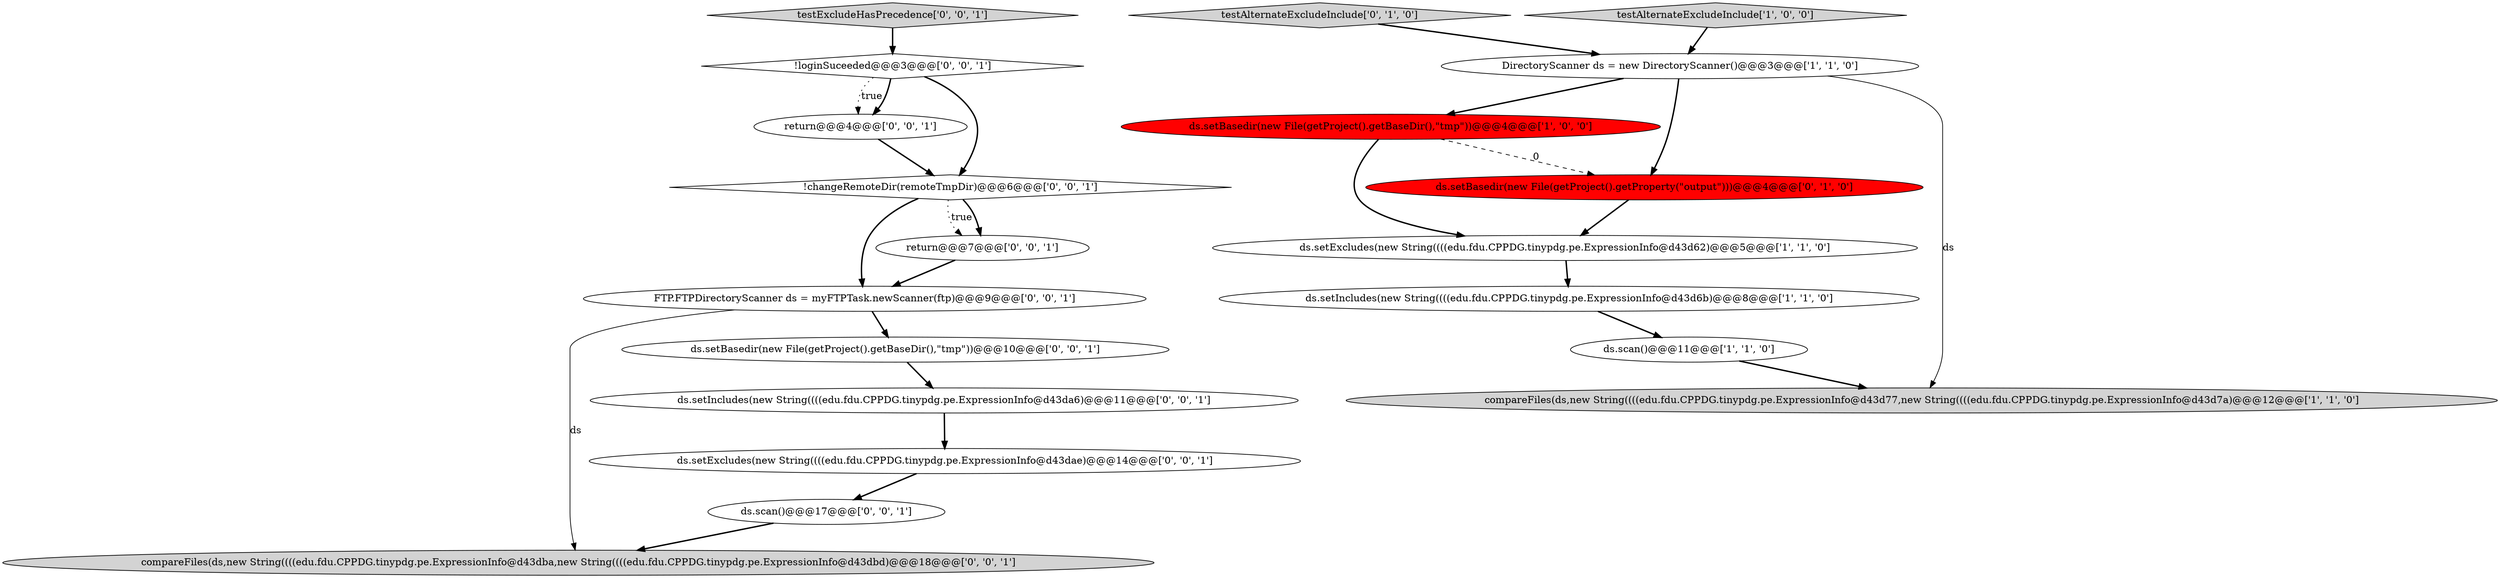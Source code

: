 digraph {
19 [style = filled, label = "ds.scan()@@@17@@@['0', '0', '1']", fillcolor = white, shape = ellipse image = "AAA0AAABBB3BBB"];
13 [style = filled, label = "FTP.FTPDirectoryScanner ds = myFTPTask.newScanner(ftp)@@@9@@@['0', '0', '1']", fillcolor = white, shape = ellipse image = "AAA0AAABBB3BBB"];
12 [style = filled, label = "return@@@4@@@['0', '0', '1']", fillcolor = white, shape = ellipse image = "AAA0AAABBB3BBB"];
17 [style = filled, label = "ds.setExcludes(new String((((edu.fdu.CPPDG.tinypdg.pe.ExpressionInfo@d43dae)@@@14@@@['0', '0', '1']", fillcolor = white, shape = ellipse image = "AAA0AAABBB3BBB"];
11 [style = filled, label = "ds.setIncludes(new String((((edu.fdu.CPPDG.tinypdg.pe.ExpressionInfo@d43da6)@@@11@@@['0', '0', '1']", fillcolor = white, shape = ellipse image = "AAA0AAABBB3BBB"];
3 [style = filled, label = "ds.setIncludes(new String((((edu.fdu.CPPDG.tinypdg.pe.ExpressionInfo@d43d6b)@@@8@@@['1', '1', '0']", fillcolor = white, shape = ellipse image = "AAA0AAABBB1BBB"];
7 [style = filled, label = "testAlternateExcludeInclude['0', '1', '0']", fillcolor = lightgray, shape = diamond image = "AAA0AAABBB2BBB"];
16 [style = filled, label = "testExcludeHasPrecedence['0', '0', '1']", fillcolor = lightgray, shape = diamond image = "AAA0AAABBB3BBB"];
0 [style = filled, label = "testAlternateExcludeInclude['1', '0', '0']", fillcolor = lightgray, shape = diamond image = "AAA0AAABBB1BBB"];
5 [style = filled, label = "ds.setBasedir(new File(getProject().getBaseDir(),\"tmp\"))@@@4@@@['1', '0', '0']", fillcolor = red, shape = ellipse image = "AAA1AAABBB1BBB"];
15 [style = filled, label = "return@@@7@@@['0', '0', '1']", fillcolor = white, shape = ellipse image = "AAA0AAABBB3BBB"];
18 [style = filled, label = "compareFiles(ds,new String((((edu.fdu.CPPDG.tinypdg.pe.ExpressionInfo@d43dba,new String((((edu.fdu.CPPDG.tinypdg.pe.ExpressionInfo@d43dbd)@@@18@@@['0', '0', '1']", fillcolor = lightgray, shape = ellipse image = "AAA0AAABBB3BBB"];
6 [style = filled, label = "ds.scan()@@@11@@@['1', '1', '0']", fillcolor = white, shape = ellipse image = "AAA0AAABBB1BBB"];
10 [style = filled, label = "!loginSuceeded@@@3@@@['0', '0', '1']", fillcolor = white, shape = diamond image = "AAA0AAABBB3BBB"];
2 [style = filled, label = "ds.setExcludes(new String((((edu.fdu.CPPDG.tinypdg.pe.ExpressionInfo@d43d62)@@@5@@@['1', '1', '0']", fillcolor = white, shape = ellipse image = "AAA0AAABBB1BBB"];
14 [style = filled, label = "!changeRemoteDir(remoteTmpDir)@@@6@@@['0', '0', '1']", fillcolor = white, shape = diamond image = "AAA0AAABBB3BBB"];
4 [style = filled, label = "compareFiles(ds,new String((((edu.fdu.CPPDG.tinypdg.pe.ExpressionInfo@d43d77,new String((((edu.fdu.CPPDG.tinypdg.pe.ExpressionInfo@d43d7a)@@@12@@@['1', '1', '0']", fillcolor = lightgray, shape = ellipse image = "AAA0AAABBB1BBB"];
8 [style = filled, label = "ds.setBasedir(new File(getProject().getProperty(\"output\")))@@@4@@@['0', '1', '0']", fillcolor = red, shape = ellipse image = "AAA1AAABBB2BBB"];
9 [style = filled, label = "ds.setBasedir(new File(getProject().getBaseDir(),\"tmp\"))@@@10@@@['0', '0', '1']", fillcolor = white, shape = ellipse image = "AAA0AAABBB3BBB"];
1 [style = filled, label = "DirectoryScanner ds = new DirectoryScanner()@@@3@@@['1', '1', '0']", fillcolor = white, shape = ellipse image = "AAA0AAABBB1BBB"];
1->5 [style = bold, label=""];
15->13 [style = bold, label=""];
19->18 [style = bold, label=""];
7->1 [style = bold, label=""];
1->8 [style = bold, label=""];
10->12 [style = dotted, label="true"];
9->11 [style = bold, label=""];
10->14 [style = bold, label=""];
16->10 [style = bold, label=""];
2->3 [style = bold, label=""];
3->6 [style = bold, label=""];
17->19 [style = bold, label=""];
6->4 [style = bold, label=""];
14->15 [style = dotted, label="true"];
5->2 [style = bold, label=""];
8->2 [style = bold, label=""];
10->12 [style = bold, label=""];
0->1 [style = bold, label=""];
12->14 [style = bold, label=""];
5->8 [style = dashed, label="0"];
11->17 [style = bold, label=""];
14->15 [style = bold, label=""];
13->9 [style = bold, label=""];
13->18 [style = solid, label="ds"];
14->13 [style = bold, label=""];
1->4 [style = solid, label="ds"];
}
